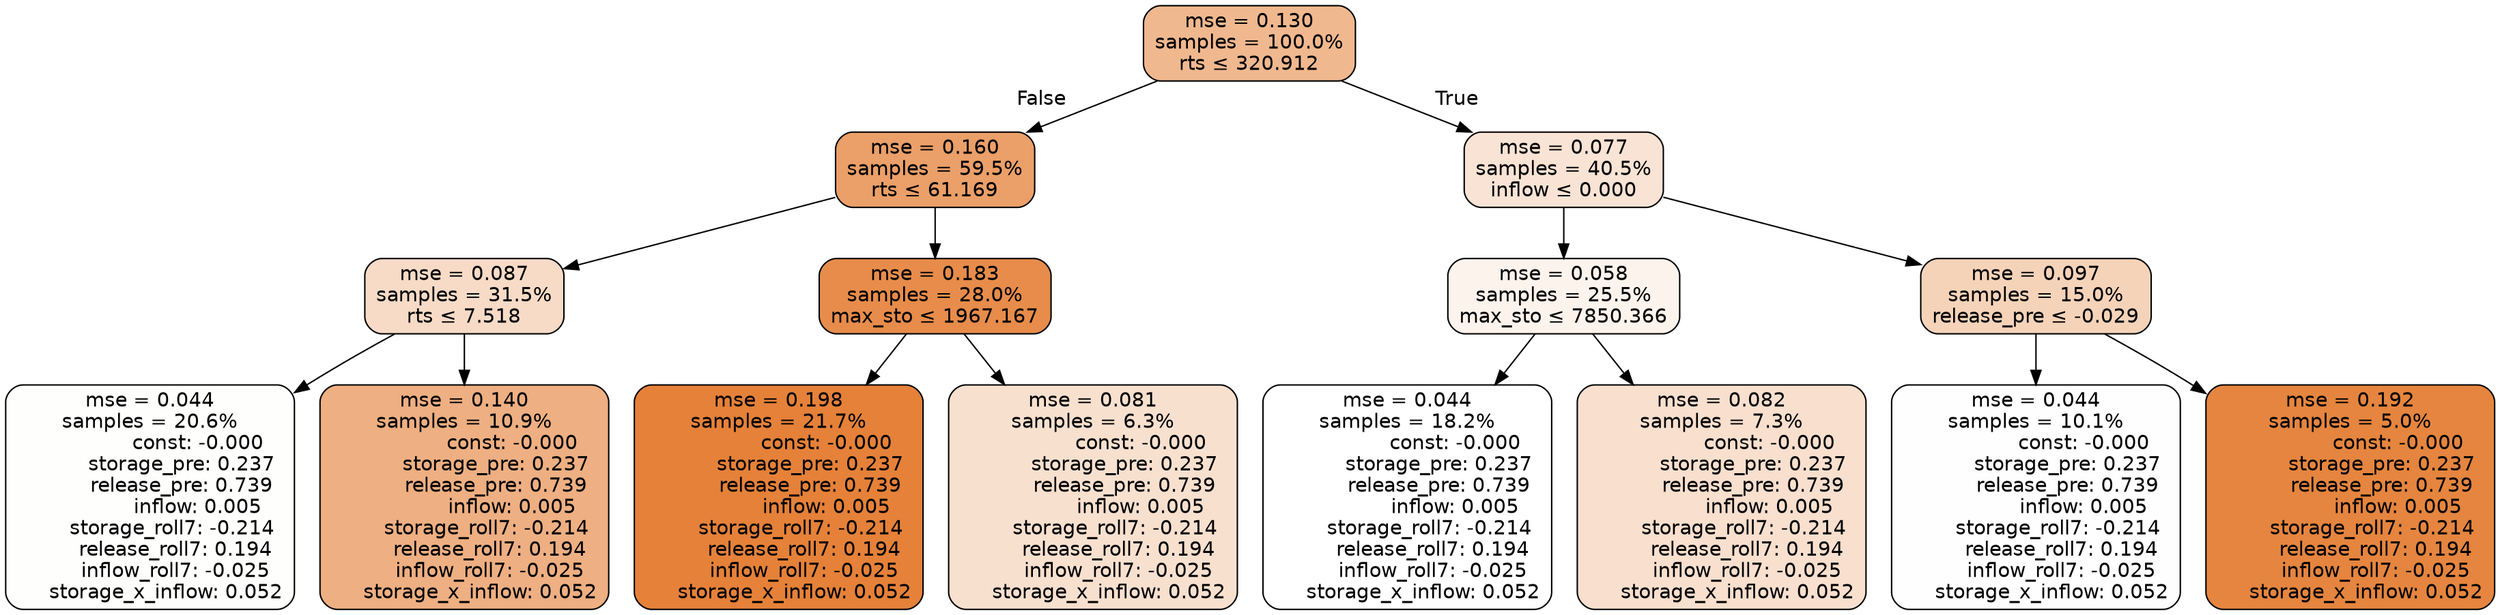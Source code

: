 digraph tree {
node [shape=rectangle, style="filled, rounded", color="black", fontname=helvetica] ;
edge [fontname=helvetica] ;
	"0" [label="mse = 0.130
samples = 100.0%
rts &le; 320.912", fillcolor="#f0b88f"]
	"1" [label="mse = 0.160
samples = 59.5%
rts &le; 61.169", fillcolor="#eb9f69"]
	"2" [label="mse = 0.087
samples = 31.5%
rts &le; 7.518", fillcolor="#f7dbc7"]
	"3" [label="mse = 0.044
samples = 20.6%
               const: -0.000
          storage_pre: 0.237
          release_pre: 0.739
               inflow: 0.005
       storage_roll7: -0.214
        release_roll7: 0.194
        inflow_roll7: -0.025
     storage_x_inflow: 0.052", fillcolor="#fefefd"]
	"4" [label="mse = 0.140
samples = 10.9%
               const: -0.000
          storage_pre: 0.237
          release_pre: 0.739
               inflow: 0.005
       storage_roll7: -0.214
        release_roll7: 0.194
        inflow_roll7: -0.025
     storage_x_inflow: 0.052", fillcolor="#eeaf82"]
	"5" [label="mse = 0.183
samples = 28.0%
max_sto &le; 1967.167", fillcolor="#e78c4b"]
	"6" [label="mse = 0.198
samples = 21.7%
               const: -0.000
          storage_pre: 0.237
          release_pre: 0.739
               inflow: 0.005
       storage_roll7: -0.214
        release_roll7: 0.194
        inflow_roll7: -0.025
     storage_x_inflow: 0.052", fillcolor="#e58139"]
	"7" [label="mse = 0.081
samples = 6.3%
               const: -0.000
          storage_pre: 0.237
          release_pre: 0.739
               inflow: 0.005
       storage_roll7: -0.214
        release_roll7: 0.194
        inflow_roll7: -0.025
     storage_x_inflow: 0.052", fillcolor="#f8e0cf"]
	"8" [label="mse = 0.077
samples = 40.5%
inflow &le; 0.000", fillcolor="#f9e3d4"]
	"9" [label="mse = 0.058
samples = 25.5%
max_sto &le; 7850.366", fillcolor="#fcf3ec"]
	"10" [label="mse = 0.044
samples = 18.2%
               const: -0.000
          storage_pre: 0.237
          release_pre: 0.739
               inflow: 0.005
       storage_roll7: -0.214
        release_roll7: 0.194
        inflow_roll7: -0.025
     storage_x_inflow: 0.052", fillcolor="#ffffff"]
	"11" [label="mse = 0.082
samples = 7.3%
               const: -0.000
          storage_pre: 0.237
          release_pre: 0.739
               inflow: 0.005
       storage_roll7: -0.214
        release_roll7: 0.194
        inflow_roll7: -0.025
     storage_x_inflow: 0.052", fillcolor="#f8dfce"]
	"12" [label="mse = 0.097
samples = 15.0%
release_pre &le; -0.029", fillcolor="#f5d3b9"]
	"13" [label="mse = 0.044
samples = 10.1%
               const: -0.000
          storage_pre: 0.237
          release_pre: 0.739
               inflow: 0.005
       storage_roll7: -0.214
        release_roll7: 0.194
        inflow_roll7: -0.025
     storage_x_inflow: 0.052", fillcolor="#fefefe"]
	"14" [label="mse = 0.192
samples = 5.0%
               const: -0.000
          storage_pre: 0.237
          release_pre: 0.739
               inflow: 0.005
       storage_roll7: -0.214
        release_roll7: 0.194
        inflow_roll7: -0.025
     storage_x_inflow: 0.052", fillcolor="#e5853f"]

	"0" -> "1" [labeldistance=2.5, labelangle=45, headlabel="False"]
	"1" -> "2"
	"2" -> "3"
	"2" -> "4"
	"1" -> "5"
	"5" -> "6"
	"5" -> "7"
	"0" -> "8" [labeldistance=2.5, labelangle=-45, headlabel="True"]
	"8" -> "9"
	"9" -> "10"
	"9" -> "11"
	"8" -> "12"
	"12" -> "13"
	"12" -> "14"
}